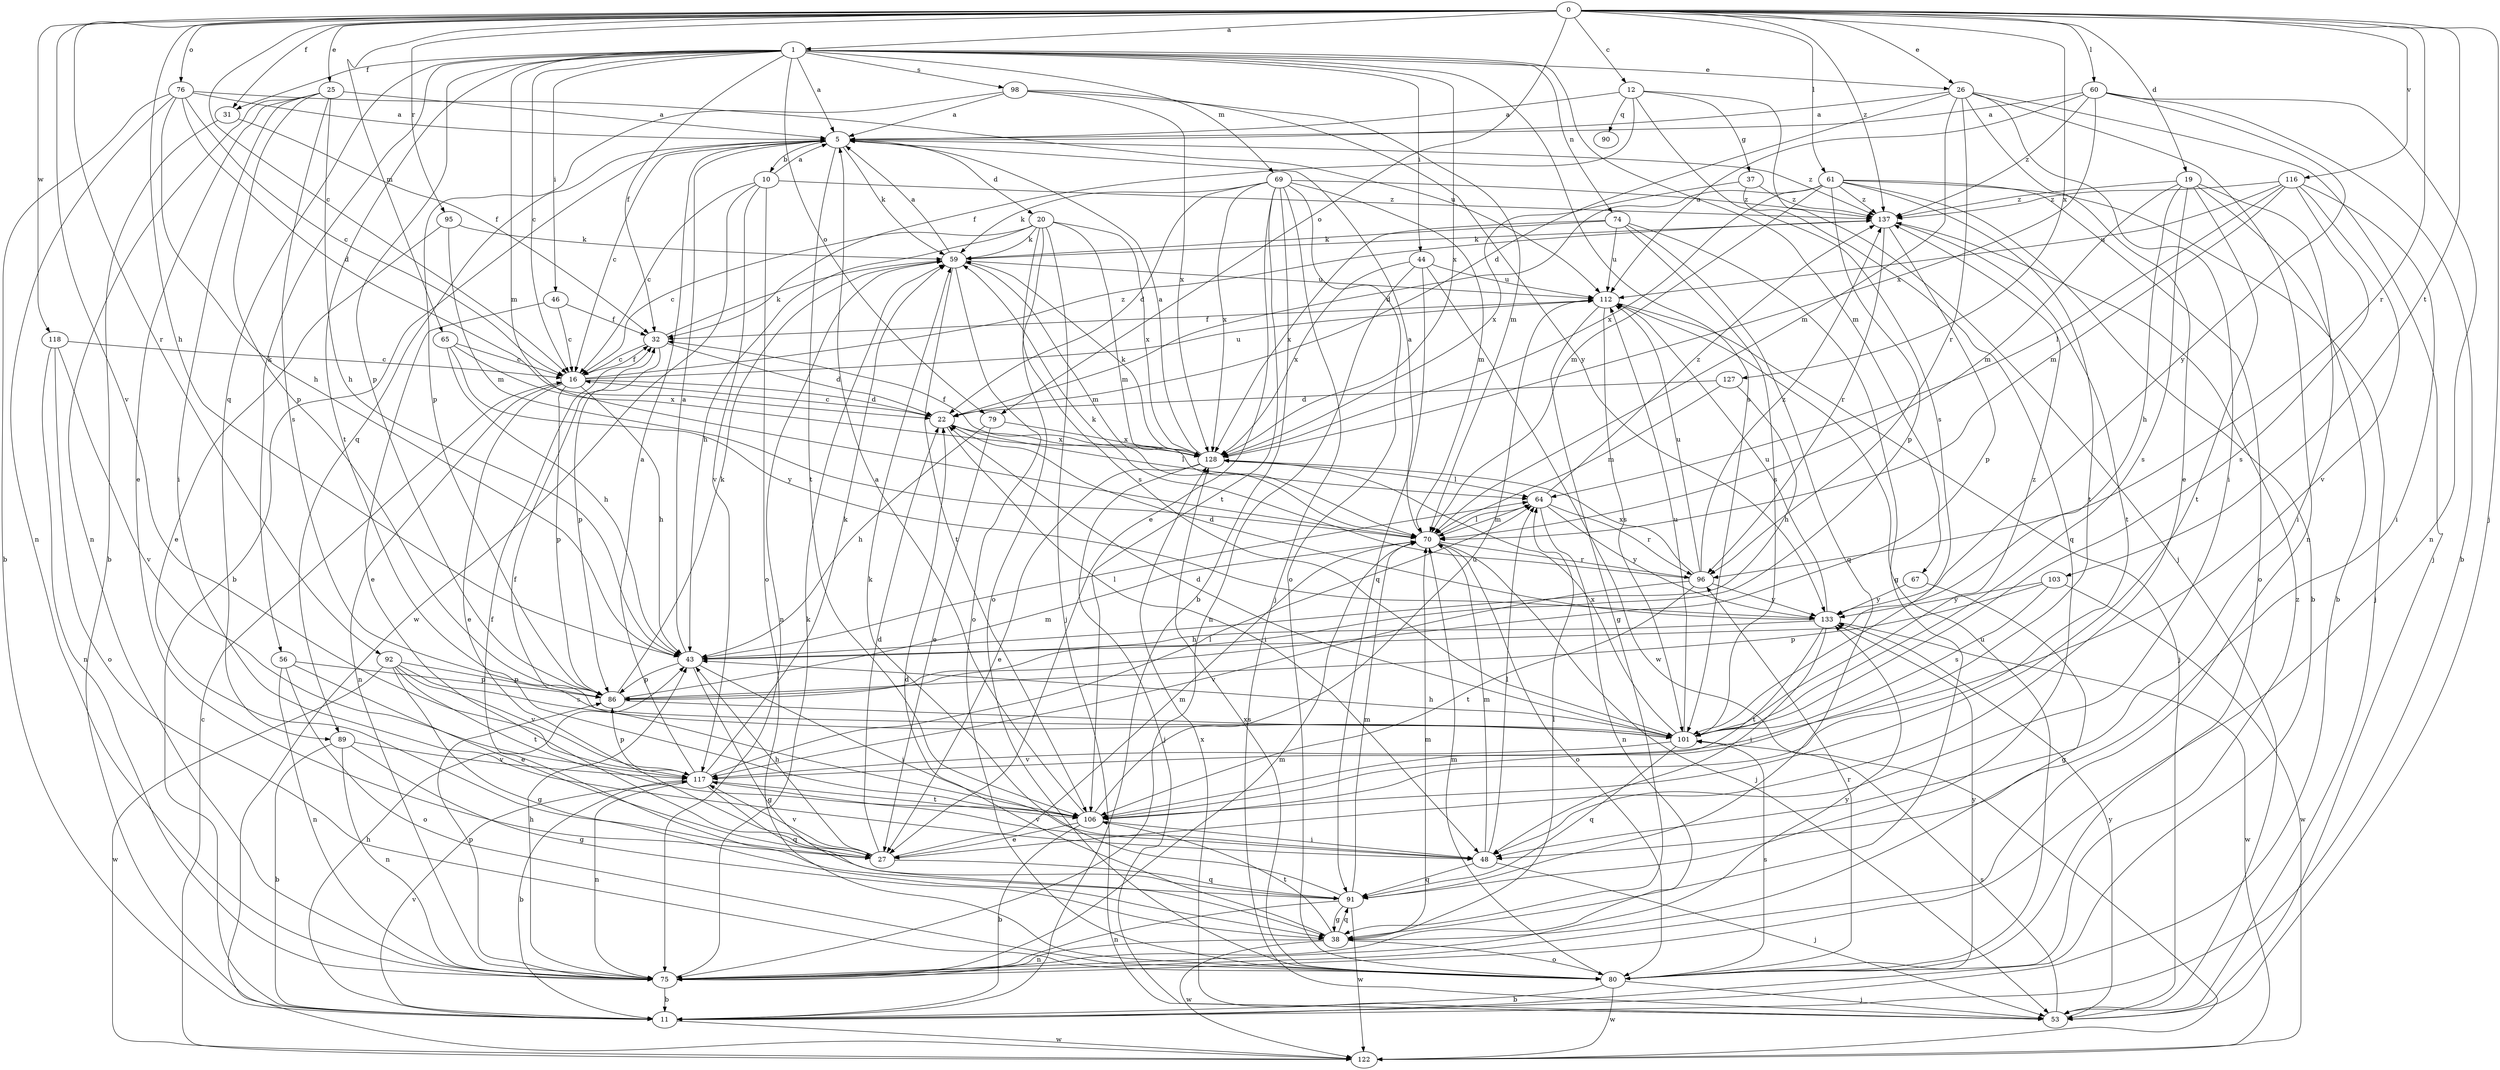 strict digraph  {
0;
1;
5;
10;
11;
12;
16;
19;
20;
22;
25;
26;
27;
31;
32;
37;
38;
43;
44;
46;
48;
53;
56;
59;
60;
61;
64;
65;
67;
69;
70;
74;
75;
76;
79;
80;
86;
89;
90;
91;
92;
95;
96;
98;
101;
103;
106;
112;
116;
117;
118;
122;
127;
128;
133;
137;
0 -> 1  [label=a];
0 -> 12  [label=c];
0 -> 16  [label=c];
0 -> 19  [label=d];
0 -> 25  [label=e];
0 -> 26  [label=e];
0 -> 31  [label=f];
0 -> 43  [label=h];
0 -> 53  [label=j];
0 -> 60  [label=l];
0 -> 61  [label=l];
0 -> 65  [label=m];
0 -> 76  [label=o];
0 -> 79  [label=o];
0 -> 92  [label=r];
0 -> 95  [label=r];
0 -> 96  [label=r];
0 -> 103  [label=t];
0 -> 116  [label=v];
0 -> 117  [label=v];
0 -> 118  [label=w];
0 -> 127  [label=x];
0 -> 137  [label=z];
1 -> 5  [label=a];
1 -> 16  [label=c];
1 -> 26  [label=e];
1 -> 31  [label=f];
1 -> 32  [label=f];
1 -> 44  [label=i];
1 -> 46  [label=i];
1 -> 56  [label=k];
1 -> 67  [label=m];
1 -> 69  [label=m];
1 -> 70  [label=m];
1 -> 74  [label=n];
1 -> 79  [label=o];
1 -> 86  [label=p];
1 -> 89  [label=q];
1 -> 98  [label=s];
1 -> 101  [label=s];
1 -> 106  [label=t];
1 -> 128  [label=x];
5 -> 10  [label=b];
5 -> 11  [label=b];
5 -> 16  [label=c];
5 -> 20  [label=d];
5 -> 59  [label=k];
5 -> 89  [label=q];
5 -> 106  [label=t];
5 -> 137  [label=z];
10 -> 5  [label=a];
10 -> 16  [label=c];
10 -> 80  [label=o];
10 -> 117  [label=v];
10 -> 122  [label=w];
10 -> 137  [label=z];
11 -> 43  [label=h];
11 -> 117  [label=v];
11 -> 122  [label=w];
12 -> 5  [label=a];
12 -> 32  [label=f];
12 -> 37  [label=g];
12 -> 53  [label=j];
12 -> 90  [label=q];
12 -> 101  [label=s];
16 -> 22  [label=d];
16 -> 27  [label=e];
16 -> 32  [label=f];
16 -> 43  [label=h];
16 -> 75  [label=n];
16 -> 86  [label=p];
16 -> 112  [label=u];
16 -> 137  [label=z];
19 -> 11  [label=b];
19 -> 43  [label=h];
19 -> 48  [label=i];
19 -> 70  [label=m];
19 -> 101  [label=s];
19 -> 106  [label=t];
19 -> 137  [label=z];
20 -> 16  [label=c];
20 -> 43  [label=h];
20 -> 53  [label=j];
20 -> 59  [label=k];
20 -> 70  [label=m];
20 -> 80  [label=o];
20 -> 101  [label=s];
20 -> 128  [label=x];
22 -> 16  [label=c];
22 -> 48  [label=i];
22 -> 64  [label=l];
22 -> 128  [label=x];
25 -> 5  [label=a];
25 -> 27  [label=e];
25 -> 43  [label=h];
25 -> 48  [label=i];
25 -> 75  [label=n];
25 -> 86  [label=p];
25 -> 101  [label=s];
26 -> 5  [label=a];
26 -> 22  [label=d];
26 -> 27  [label=e];
26 -> 48  [label=i];
26 -> 53  [label=j];
26 -> 70  [label=m];
26 -> 75  [label=n];
26 -> 96  [label=r];
27 -> 22  [label=d];
27 -> 43  [label=h];
27 -> 70  [label=m];
27 -> 91  [label=q];
27 -> 117  [label=v];
31 -> 11  [label=b];
31 -> 32  [label=f];
32 -> 16  [label=c];
32 -> 22  [label=d];
32 -> 59  [label=k];
32 -> 86  [label=p];
37 -> 91  [label=q];
37 -> 128  [label=x];
37 -> 137  [label=z];
38 -> 22  [label=d];
38 -> 64  [label=l];
38 -> 70  [label=m];
38 -> 75  [label=n];
38 -> 80  [label=o];
38 -> 91  [label=q];
38 -> 106  [label=t];
38 -> 122  [label=w];
43 -> 5  [label=a];
43 -> 38  [label=g];
43 -> 48  [label=i];
43 -> 64  [label=l];
43 -> 86  [label=p];
44 -> 75  [label=n];
44 -> 91  [label=q];
44 -> 112  [label=u];
44 -> 122  [label=w];
44 -> 128  [label=x];
46 -> 16  [label=c];
46 -> 27  [label=e];
46 -> 32  [label=f];
48 -> 53  [label=j];
48 -> 64  [label=l];
48 -> 70  [label=m];
48 -> 91  [label=q];
48 -> 117  [label=v];
53 -> 101  [label=s];
53 -> 128  [label=x];
53 -> 133  [label=y];
56 -> 27  [label=e];
56 -> 75  [label=n];
56 -> 80  [label=o];
56 -> 86  [label=p];
59 -> 5  [label=a];
59 -> 70  [label=m];
59 -> 75  [label=n];
59 -> 80  [label=o];
59 -> 106  [label=t];
59 -> 112  [label=u];
60 -> 5  [label=a];
60 -> 11  [label=b];
60 -> 75  [label=n];
60 -> 112  [label=u];
60 -> 128  [label=x];
60 -> 133  [label=y];
60 -> 137  [label=z];
61 -> 11  [label=b];
61 -> 22  [label=d];
61 -> 53  [label=j];
61 -> 70  [label=m];
61 -> 80  [label=o];
61 -> 86  [label=p];
61 -> 106  [label=t];
61 -> 128  [label=x];
61 -> 137  [label=z];
64 -> 70  [label=m];
64 -> 75  [label=n];
64 -> 96  [label=r];
64 -> 133  [label=y];
64 -> 137  [label=z];
65 -> 16  [label=c];
65 -> 43  [label=h];
65 -> 128  [label=x];
65 -> 133  [label=y];
67 -> 38  [label=g];
67 -> 133  [label=y];
69 -> 11  [label=b];
69 -> 22  [label=d];
69 -> 27  [label=e];
69 -> 53  [label=j];
69 -> 59  [label=k];
69 -> 70  [label=m];
69 -> 80  [label=o];
69 -> 106  [label=t];
69 -> 128  [label=x];
69 -> 137  [label=z];
70 -> 5  [label=a];
70 -> 53  [label=j];
70 -> 64  [label=l];
70 -> 80  [label=o];
70 -> 96  [label=r];
74 -> 38  [label=g];
74 -> 59  [label=k];
74 -> 91  [label=q];
74 -> 101  [label=s];
74 -> 112  [label=u];
74 -> 128  [label=x];
75 -> 11  [label=b];
75 -> 43  [label=h];
75 -> 59  [label=k];
75 -> 70  [label=m];
75 -> 86  [label=p];
75 -> 133  [label=y];
76 -> 5  [label=a];
76 -> 11  [label=b];
76 -> 16  [label=c];
76 -> 22  [label=d];
76 -> 43  [label=h];
76 -> 75  [label=n];
76 -> 112  [label=u];
79 -> 27  [label=e];
79 -> 43  [label=h];
79 -> 128  [label=x];
80 -> 11  [label=b];
80 -> 53  [label=j];
80 -> 70  [label=m];
80 -> 96  [label=r];
80 -> 101  [label=s];
80 -> 112  [label=u];
80 -> 122  [label=w];
80 -> 128  [label=x];
80 -> 133  [label=y];
80 -> 137  [label=z];
86 -> 59  [label=k];
86 -> 70  [label=m];
86 -> 101  [label=s];
89 -> 11  [label=b];
89 -> 38  [label=g];
89 -> 75  [label=n];
89 -> 117  [label=v];
91 -> 32  [label=f];
91 -> 38  [label=g];
91 -> 59  [label=k];
91 -> 70  [label=m];
91 -> 75  [label=n];
91 -> 122  [label=w];
92 -> 38  [label=g];
92 -> 86  [label=p];
92 -> 101  [label=s];
92 -> 106  [label=t];
92 -> 117  [label=v];
92 -> 122  [label=w];
95 -> 27  [label=e];
95 -> 59  [label=k];
95 -> 70  [label=m];
96 -> 59  [label=k];
96 -> 106  [label=t];
96 -> 112  [label=u];
96 -> 117  [label=v];
96 -> 128  [label=x];
96 -> 133  [label=y];
96 -> 137  [label=z];
98 -> 5  [label=a];
98 -> 70  [label=m];
98 -> 86  [label=p];
98 -> 128  [label=x];
98 -> 133  [label=y];
101 -> 22  [label=d];
101 -> 43  [label=h];
101 -> 91  [label=q];
101 -> 112  [label=u];
101 -> 117  [label=v];
101 -> 128  [label=x];
101 -> 137  [label=z];
103 -> 86  [label=p];
103 -> 101  [label=s];
103 -> 122  [label=w];
103 -> 133  [label=y];
106 -> 5  [label=a];
106 -> 11  [label=b];
106 -> 27  [label=e];
106 -> 32  [label=f];
106 -> 48  [label=i];
106 -> 112  [label=u];
112 -> 32  [label=f];
112 -> 38  [label=g];
112 -> 53  [label=j];
112 -> 101  [label=s];
116 -> 48  [label=i];
116 -> 64  [label=l];
116 -> 70  [label=m];
116 -> 101  [label=s];
116 -> 112  [label=u];
116 -> 117  [label=v];
116 -> 137  [label=z];
117 -> 5  [label=a];
117 -> 11  [label=b];
117 -> 59  [label=k];
117 -> 64  [label=l];
117 -> 75  [label=n];
117 -> 86  [label=p];
117 -> 91  [label=q];
117 -> 106  [label=t];
118 -> 16  [label=c];
118 -> 75  [label=n];
118 -> 80  [label=o];
118 -> 117  [label=v];
122 -> 16  [label=c];
127 -> 22  [label=d];
127 -> 43  [label=h];
127 -> 70  [label=m];
128 -> 5  [label=a];
128 -> 27  [label=e];
128 -> 32  [label=f];
128 -> 53  [label=j];
128 -> 59  [label=k];
128 -> 64  [label=l];
133 -> 22  [label=d];
133 -> 43  [label=h];
133 -> 48  [label=i];
133 -> 106  [label=t];
133 -> 112  [label=u];
133 -> 122  [label=w];
137 -> 59  [label=k];
137 -> 86  [label=p];
137 -> 96  [label=r];
137 -> 106  [label=t];
}
